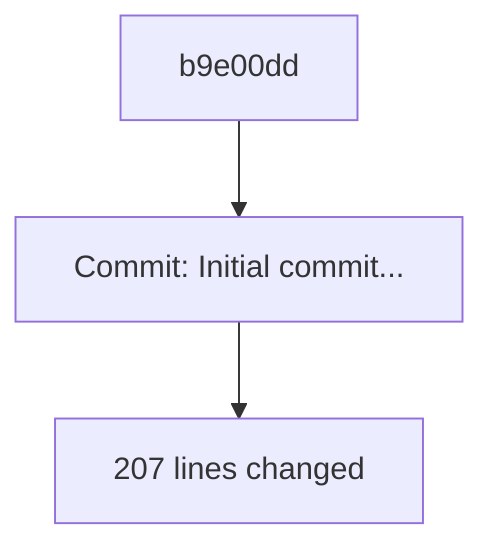 graph TD
    A["b9e00dd"] --> B["Commit: Initial commit..."]
    B --> C["207 lines changed"]
    
    %% Structure diagram generation coming soon
    %% Will be replaced with AI-generated structure diagrams